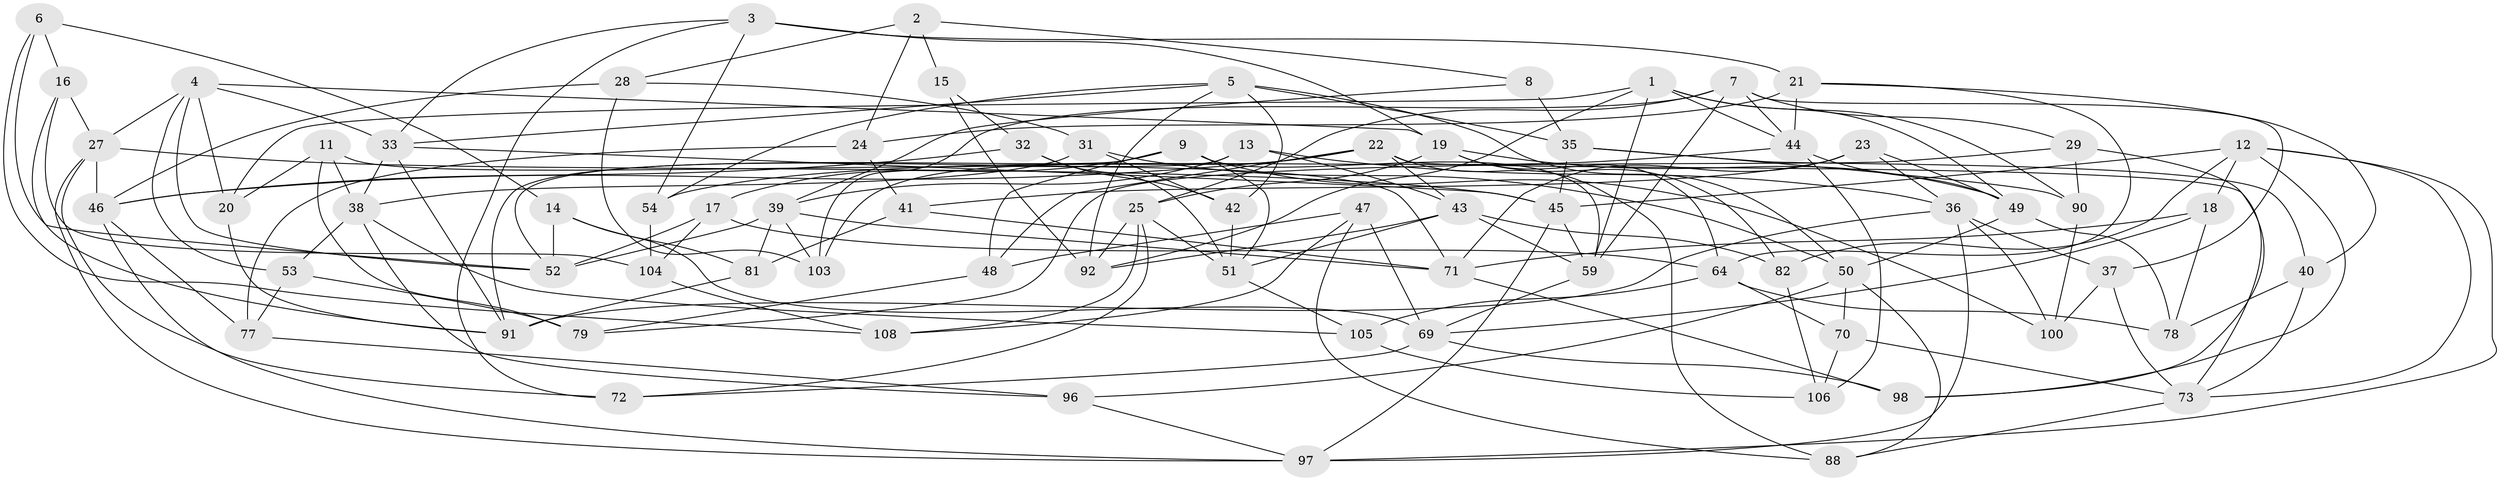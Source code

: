 // Generated by graph-tools (version 1.1) at 2025/52/02/27/25 19:52:27]
// undirected, 75 vertices, 180 edges
graph export_dot {
graph [start="1"]
  node [color=gray90,style=filled];
  1 [super="+60"];
  2;
  3 [super="+86"];
  4 [super="+10"];
  5 [super="+34"];
  6;
  7 [super="+83"];
  8;
  9 [super="+26"];
  11;
  12 [super="+68"];
  13;
  14;
  15;
  16;
  17;
  18;
  19 [super="+30"];
  20;
  21 [super="+80"];
  22 [super="+74"];
  23;
  24;
  25 [super="+56"];
  27 [super="+61"];
  28;
  29;
  31;
  32;
  33 [super="+93"];
  35 [super="+66"];
  36 [super="+55"];
  37;
  38 [super="+84"];
  39 [super="+57"];
  40;
  41;
  42;
  43 [super="+58"];
  44 [super="+63"];
  45 [super="+62"];
  46 [super="+65"];
  47;
  48;
  49 [super="+76"];
  50 [super="+87"];
  51 [super="+94"];
  52 [super="+95"];
  53;
  54;
  59 [super="+67"];
  64 [super="+107"];
  69 [super="+85"];
  70;
  71 [super="+75"];
  72;
  73 [super="+89"];
  77;
  78;
  79;
  81;
  82;
  88;
  90;
  91 [super="+102"];
  92 [super="+101"];
  96;
  97 [super="+99"];
  98;
  100;
  103;
  104;
  105;
  106;
  108;
  1 -- 44;
  1 -- 90;
  1 -- 20;
  1 -- 92;
  1 -- 49;
  1 -- 59;
  2 -- 24;
  2 -- 8;
  2 -- 28;
  2 -- 15;
  3 -- 72;
  3 -- 54;
  3 -- 33;
  3 -- 19;
  3 -- 21 [weight=2];
  4 -- 33;
  4 -- 53;
  4 -- 27;
  4 -- 19;
  4 -- 20;
  4 -- 52;
  5 -- 54;
  5 -- 42;
  5 -- 92;
  5 -- 33;
  5 -- 50;
  5 -- 35;
  6 -- 52;
  6 -- 108;
  6 -- 16;
  6 -- 14;
  7 -- 37;
  7 -- 59;
  7 -- 29;
  7 -- 25;
  7 -- 103;
  7 -- 44;
  8 -- 35 [weight=2];
  8 -- 39;
  9 -- 100;
  9 -- 48;
  9 -- 17;
  9 -- 91;
  9 -- 51;
  9 -- 59;
  11 -- 79;
  11 -- 20;
  11 -- 38;
  11 -- 71;
  12 -- 73;
  12 -- 82;
  12 -- 45;
  12 -- 97;
  12 -- 18;
  12 -- 98;
  13 -- 39;
  13 -- 36;
  13 -- 43;
  13 -- 52;
  14 -- 81;
  14 -- 69;
  14 -- 52;
  15 -- 32;
  15 -- 92 [weight=2];
  16 -- 104;
  16 -- 27;
  16 -- 91;
  17 -- 104;
  17 -- 52;
  17 -- 64;
  18 -- 71;
  18 -- 78;
  18 -- 69;
  19 -- 64;
  19 -- 49;
  19 -- 82;
  19 -- 25;
  20 -- 91;
  21 -- 24;
  21 -- 40;
  21 -- 44;
  21 -- 64;
  22 -- 103;
  22 -- 43;
  22 -- 48;
  22 -- 88;
  22 -- 73;
  22 -- 46;
  23 -- 41;
  23 -- 36;
  23 -- 49;
  23 -- 71;
  24 -- 41;
  24 -- 77;
  25 -- 92;
  25 -- 108;
  25 -- 72;
  25 -- 51;
  27 -- 72;
  27 -- 45;
  27 -- 46;
  27 -- 97;
  28 -- 46;
  28 -- 103;
  28 -- 31;
  29 -- 98;
  29 -- 79;
  29 -- 90;
  31 -- 38;
  31 -- 42;
  31 -- 50;
  32 -- 51;
  32 -- 42;
  32 -- 46;
  33 -- 38;
  33 -- 45;
  33 -- 91;
  35 -- 90;
  35 -- 40;
  35 -- 45;
  36 -- 37;
  36 -- 100;
  36 -- 97;
  36 -- 91;
  37 -- 73;
  37 -- 100;
  38 -- 96;
  38 -- 105;
  38 -- 53;
  39 -- 71;
  39 -- 81;
  39 -- 103;
  39 -- 52;
  40 -- 78;
  40 -- 73;
  41 -- 81;
  41 -- 71;
  42 -- 51;
  43 -- 51;
  43 -- 82;
  43 -- 59;
  43 -- 92;
  44 -- 106;
  44 -- 49;
  44 -- 54;
  45 -- 97;
  45 -- 59;
  46 -- 77;
  46 -- 97;
  47 -- 108;
  47 -- 69;
  47 -- 88;
  47 -- 48;
  48 -- 79;
  49 -- 78;
  49 -- 50;
  50 -- 70;
  50 -- 88;
  50 -- 96;
  51 -- 105;
  53 -- 79;
  53 -- 77;
  54 -- 104;
  59 -- 69;
  64 -- 70;
  64 -- 105;
  64 -- 78;
  69 -- 72;
  69 -- 98;
  70 -- 106;
  70 -- 73;
  71 -- 98;
  73 -- 88;
  77 -- 96;
  81 -- 91;
  82 -- 106;
  90 -- 100;
  96 -- 97;
  104 -- 108;
  105 -- 106;
}

